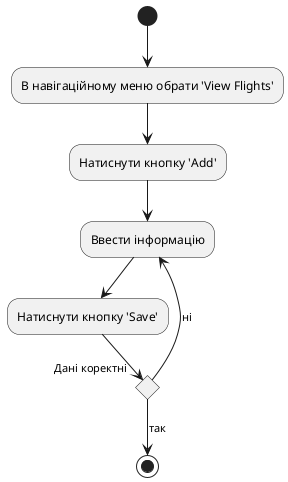 @startuml A4
(*) --> "В навігаційному меню обрати 'View Flights'"
--> "Натиснути кнопку 'Add'"
--> "Ввести інформацію"
--> "Натиснути кнопку 'Save'"
if "Дані коректні" then
    -->[так](*)
else
    -->[ні] "Ввести інформацію"
endif

@enduml